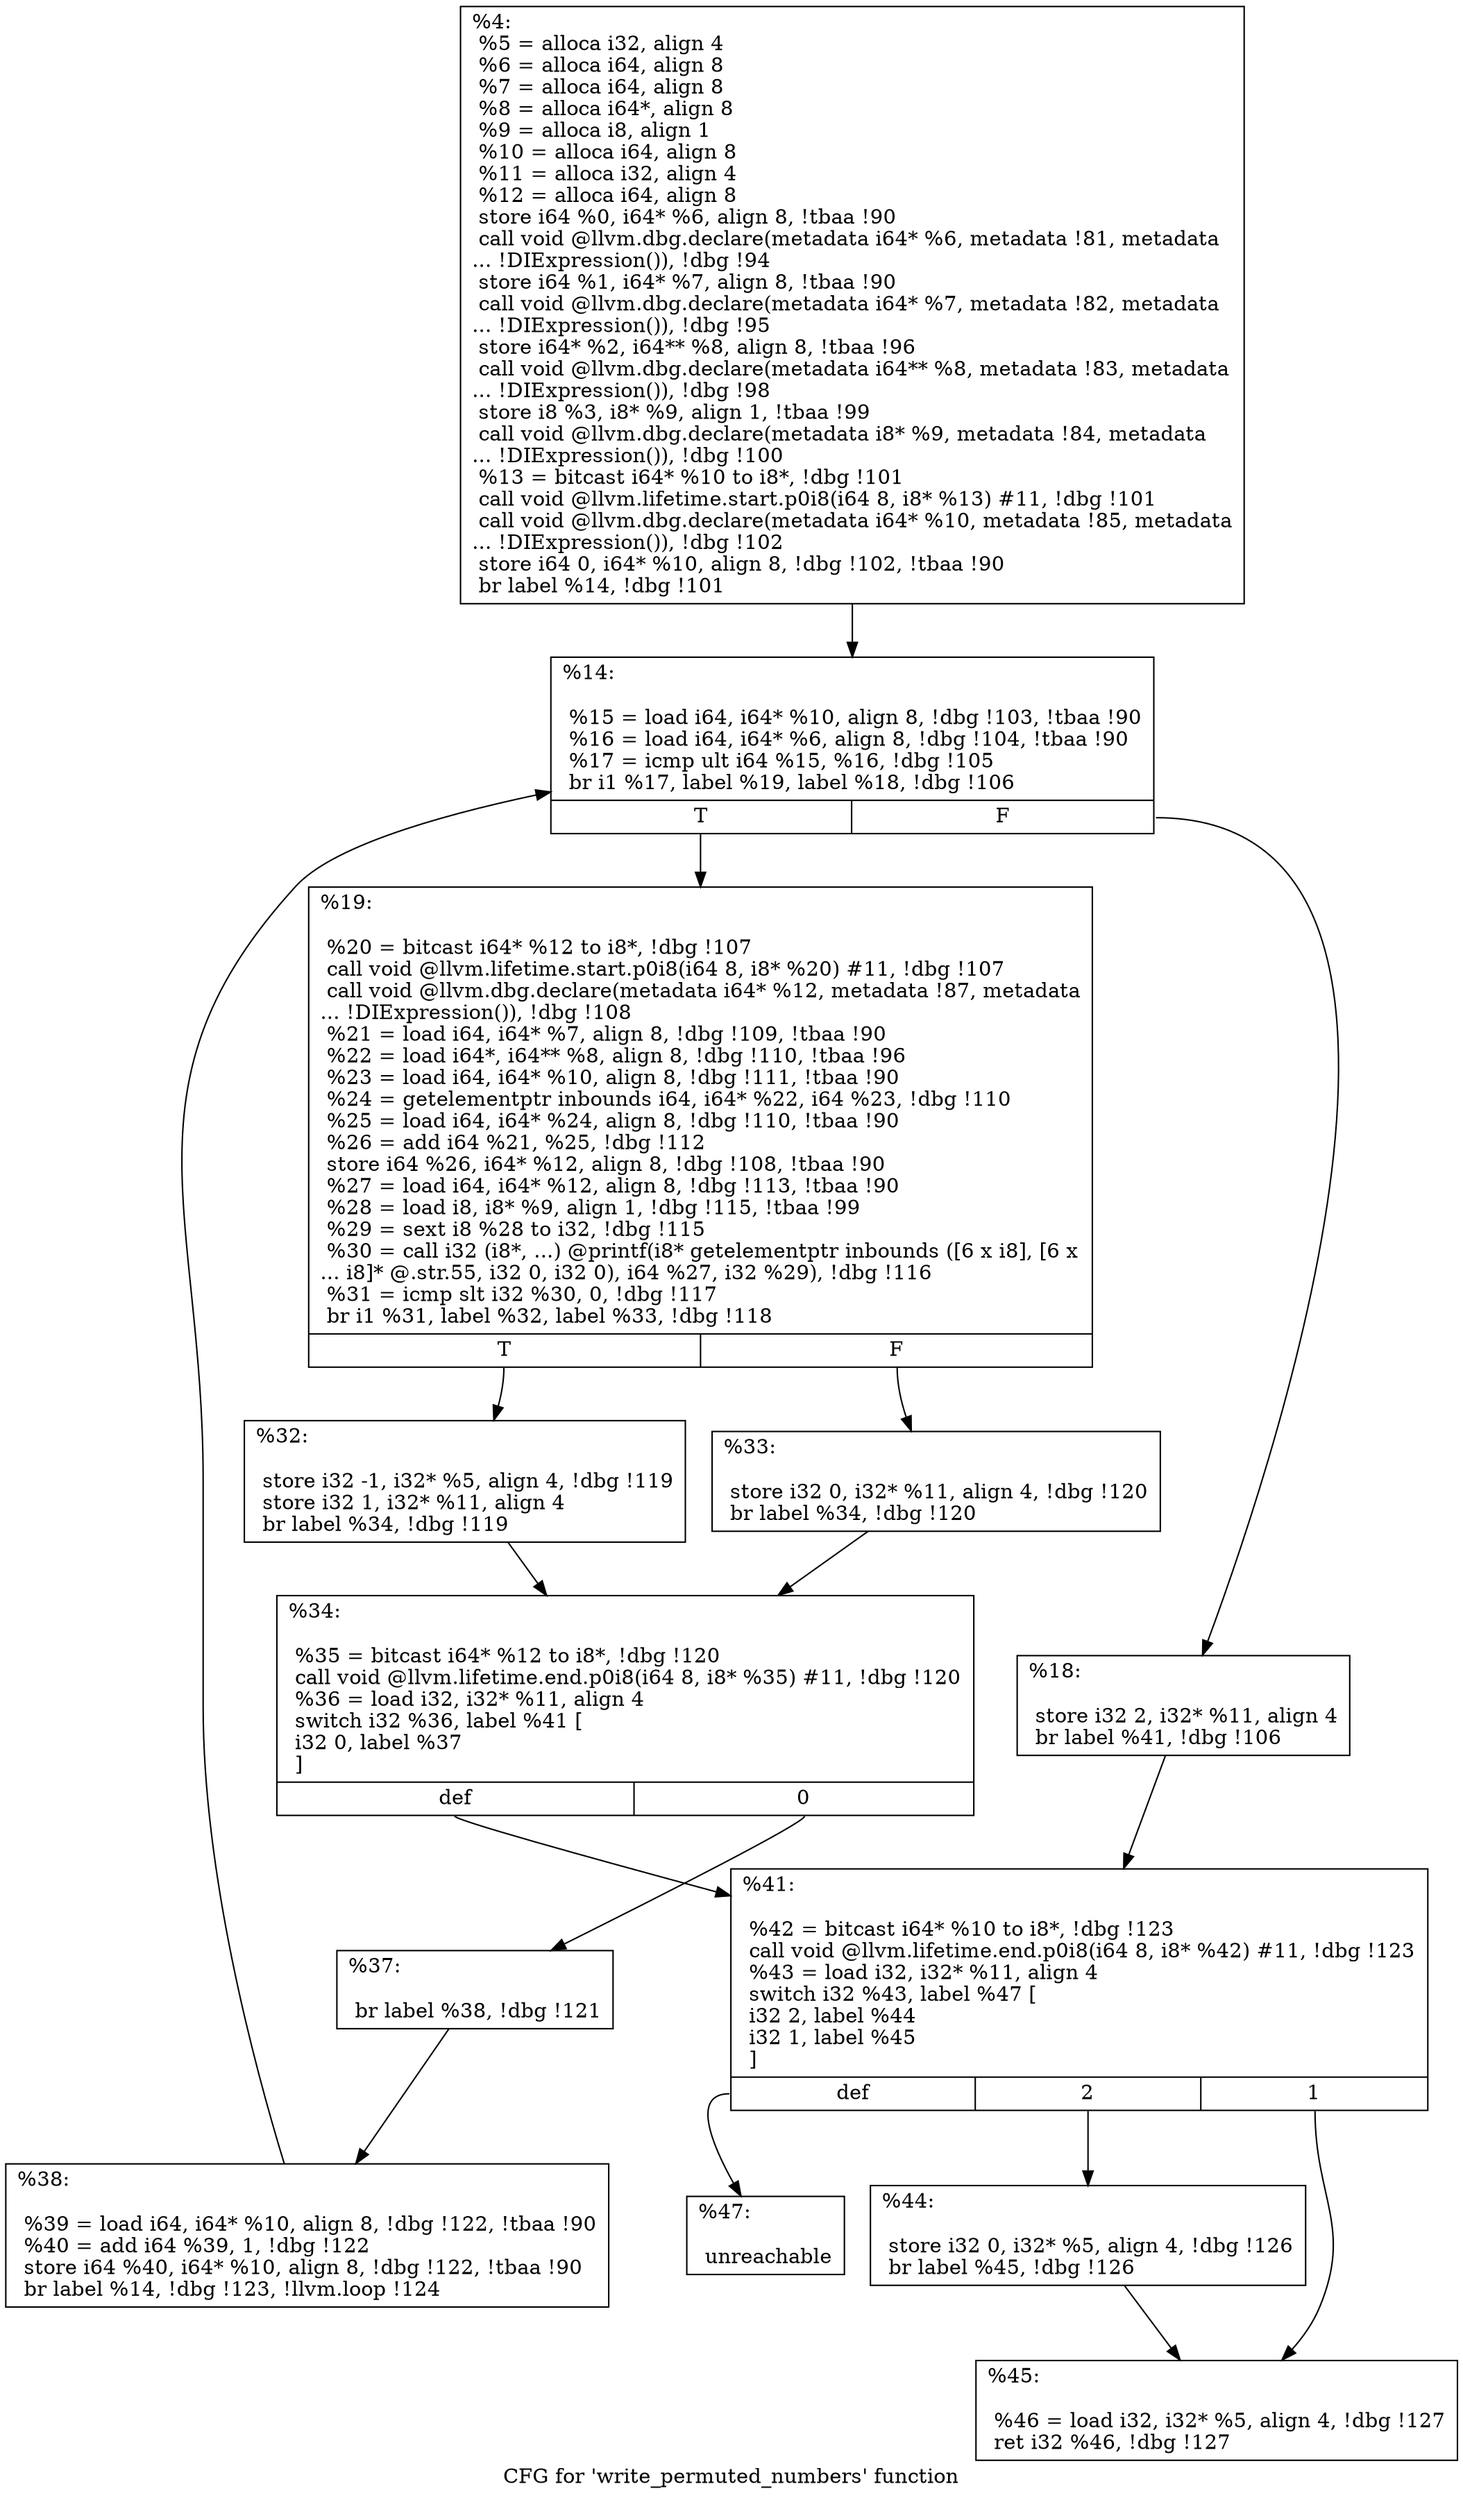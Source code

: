 digraph "CFG for 'write_permuted_numbers' function" {
	label="CFG for 'write_permuted_numbers' function";

	Node0xf380d0 [shape=record,label="{%4:\l  %5 = alloca i32, align 4\l  %6 = alloca i64, align 8\l  %7 = alloca i64, align 8\l  %8 = alloca i64*, align 8\l  %9 = alloca i8, align 1\l  %10 = alloca i64, align 8\l  %11 = alloca i32, align 4\l  %12 = alloca i64, align 8\l  store i64 %0, i64* %6, align 8, !tbaa !90\l  call void @llvm.dbg.declare(metadata i64* %6, metadata !81, metadata\l... !DIExpression()), !dbg !94\l  store i64 %1, i64* %7, align 8, !tbaa !90\l  call void @llvm.dbg.declare(metadata i64* %7, metadata !82, metadata\l... !DIExpression()), !dbg !95\l  store i64* %2, i64** %8, align 8, !tbaa !96\l  call void @llvm.dbg.declare(metadata i64** %8, metadata !83, metadata\l... !DIExpression()), !dbg !98\l  store i8 %3, i8* %9, align 1, !tbaa !99\l  call void @llvm.dbg.declare(metadata i8* %9, metadata !84, metadata\l... !DIExpression()), !dbg !100\l  %13 = bitcast i64* %10 to i8*, !dbg !101\l  call void @llvm.lifetime.start.p0i8(i64 8, i8* %13) #11, !dbg !101\l  call void @llvm.dbg.declare(metadata i64* %10, metadata !85, metadata\l... !DIExpression()), !dbg !102\l  store i64 0, i64* %10, align 8, !dbg !102, !tbaa !90\l  br label %14, !dbg !101\l}"];
	Node0xf380d0 -> Node0xf381d0;
	Node0xf381d0 [shape=record,label="{%14:\l\l  %15 = load i64, i64* %10, align 8, !dbg !103, !tbaa !90\l  %16 = load i64, i64* %6, align 8, !dbg !104, !tbaa !90\l  %17 = icmp ult i64 %15, %16, !dbg !105\l  br i1 %17, label %19, label %18, !dbg !106\l|{<s0>T|<s1>F}}"];
	Node0xf381d0:s0 -> Node0xf38270;
	Node0xf381d0:s1 -> Node0xf38220;
	Node0xf38220 [shape=record,label="{%18:\l\l  store i32 2, i32* %11, align 4\l  br label %41, !dbg !106\l}"];
	Node0xf38220 -> Node0xf38450;
	Node0xf38270 [shape=record,label="{%19:\l\l  %20 = bitcast i64* %12 to i8*, !dbg !107\l  call void @llvm.lifetime.start.p0i8(i64 8, i8* %20) #11, !dbg !107\l  call void @llvm.dbg.declare(metadata i64* %12, metadata !87, metadata\l... !DIExpression()), !dbg !108\l  %21 = load i64, i64* %7, align 8, !dbg !109, !tbaa !90\l  %22 = load i64*, i64** %8, align 8, !dbg !110, !tbaa !96\l  %23 = load i64, i64* %10, align 8, !dbg !111, !tbaa !90\l  %24 = getelementptr inbounds i64, i64* %22, i64 %23, !dbg !110\l  %25 = load i64, i64* %24, align 8, !dbg !110, !tbaa !90\l  %26 = add i64 %21, %25, !dbg !112\l  store i64 %26, i64* %12, align 8, !dbg !108, !tbaa !90\l  %27 = load i64, i64* %12, align 8, !dbg !113, !tbaa !90\l  %28 = load i8, i8* %9, align 1, !dbg !115, !tbaa !99\l  %29 = sext i8 %28 to i32, !dbg !115\l  %30 = call i32 (i8*, ...) @printf(i8* getelementptr inbounds ([6 x i8], [6 x\l... i8]* @.str.55, i32 0, i32 0), i64 %27, i32 %29), !dbg !116\l  %31 = icmp slt i32 %30, 0, !dbg !117\l  br i1 %31, label %32, label %33, !dbg !118\l|{<s0>T|<s1>F}}"];
	Node0xf38270:s0 -> Node0xf382c0;
	Node0xf38270:s1 -> Node0xf38310;
	Node0xf382c0 [shape=record,label="{%32:\l\l  store i32 -1, i32* %5, align 4, !dbg !119\l  store i32 1, i32* %11, align 4\l  br label %34, !dbg !119\l}"];
	Node0xf382c0 -> Node0xf38360;
	Node0xf38310 [shape=record,label="{%33:\l\l  store i32 0, i32* %11, align 4, !dbg !120\l  br label %34, !dbg !120\l}"];
	Node0xf38310 -> Node0xf38360;
	Node0xf38360 [shape=record,label="{%34:\l\l  %35 = bitcast i64* %12 to i8*, !dbg !120\l  call void @llvm.lifetime.end.p0i8(i64 8, i8* %35) #11, !dbg !120\l  %36 = load i32, i32* %11, align 4\l  switch i32 %36, label %41 [\l    i32 0, label %37\l  ]\l|{<s0>def|<s1>0}}"];
	Node0xf38360:s0 -> Node0xf38450;
	Node0xf38360:s1 -> Node0xf383b0;
	Node0xf383b0 [shape=record,label="{%37:\l\l  br label %38, !dbg !121\l}"];
	Node0xf383b0 -> Node0xf38400;
	Node0xf38400 [shape=record,label="{%38:\l\l  %39 = load i64, i64* %10, align 8, !dbg !122, !tbaa !90\l  %40 = add i64 %39, 1, !dbg !122\l  store i64 %40, i64* %10, align 8, !dbg !122, !tbaa !90\l  br label %14, !dbg !123, !llvm.loop !124\l}"];
	Node0xf38400 -> Node0xf381d0;
	Node0xf38450 [shape=record,label="{%41:\l\l  %42 = bitcast i64* %10 to i8*, !dbg !123\l  call void @llvm.lifetime.end.p0i8(i64 8, i8* %42) #11, !dbg !123\l  %43 = load i32, i32* %11, align 4\l  switch i32 %43, label %47 [\l    i32 2, label %44\l    i32 1, label %45\l  ]\l|{<s0>def|<s1>2|<s2>1}}"];
	Node0xf38450:s0 -> Node0xf38540;
	Node0xf38450:s1 -> Node0xf384a0;
	Node0xf38450:s2 -> Node0xf384f0;
	Node0xf384a0 [shape=record,label="{%44:\l\l  store i32 0, i32* %5, align 4, !dbg !126\l  br label %45, !dbg !126\l}"];
	Node0xf384a0 -> Node0xf384f0;
	Node0xf384f0 [shape=record,label="{%45:\l\l  %46 = load i32, i32* %5, align 4, !dbg !127\l  ret i32 %46, !dbg !127\l}"];
	Node0xf38540 [shape=record,label="{%47:\l\l  unreachable\l}"];
}

